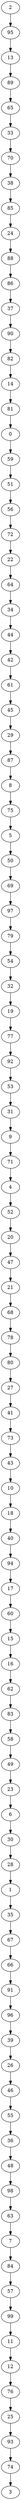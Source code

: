digraph {
	0 [label = 0]
	1 [label = 1]
	2 [label = 2]
	3 [label = 3]
	4 [label = 4]
	5 [label = 5]
	6 [label = 6]
	7 [label = 7]
	8 [label = 8]
	9 [label = 9]
	10 [label = 10]
	11 [label = 11]
	12 [label = 12]
	13 [label = 13]
	14 [label = 14]
	15 [label = 15]
	16 [label = 16]
	17 [label = 17]
	18 [label = 18]
	19 [label = 19]
	20 [label = 20]
	21 [label = 21]
	22 [label = 22]
	23 [label = 23]
	24 [label = 24]
	25 [label = 25]
	26 [label = 26]
	27 [label = 27]
	28 [label = 28]
	29 [label = 29]
	30 [label = 30]
	31 [label = 31]
	32 [label = 32]
	33 [label = 33]
	34 [label = 34]
	35 [label = 35]
	36 [label = 36]
	37 [label = 37]
	38 [label = 38]
	39 [label = 39]
	40 [label = 40]
	41 [label = 41]
	42 [label = 42]
	43 [label = 43]
	44 [label = 44]
	45 [label = 45]
	46 [label = 46]
	47 [label = 47]
	48 [label = 48]
	49 [label = 49]
	50 [label = 50]
	51 [label = 51]
	52 [label = 52]
	53 [label = 53]
	54 [label = 54]
	55 [label = 55]
	56 [label = 56]
	57 [label = 57]
	58 [label = 58]
	59 [label = 59]
	60 [label = 60]
	61 [label = 61]
	62 [label = 62]
	63 [label = 63]
	64 [label = 64]
	65 [label = 65]
	66 [label = 66]
	67 [label = 67]
	68 [label = 68]
	69 [label = 69]
	70 [label = 70]
	71 [label = 71]
	72 [label = 72]
	73 [label = 73]
	74 [label = 74]
	75 [label = 75]
	76 [label = 76]
	77 [label = 77]
	78 [label = 78]
	79 [label = 79]
	80 [label = 80]
	81 [label = 81]
	82 [label = 82]
	83 [label = 83]
	84 [label = 84]
	85 [label = 85]
	86 [label = 86]
	87 [label = 87]
	88 [label = 88]
	89 [label = 89]
	90 [label = 90]
	91 [label = 91]
	92 [label = 92]
	93 [label = 93]
	94 [label = 94]
	95 [label = 95]
	96 [label = 96]
	97 [label = 97]
	98 [label = 98]
	99 [label = 99]
	2->95;
	95->13;
	13->89;
	89->65;
	65->33;
	33->70;
	70->38;
	38->85;
	85->24;
	24->88;
	88->86;
	86->37;
	37->90;
	90->82;
	82->14;
	14->81;
	81->0;
	0->59;
	59->51;
	51->56;
	56->72;
	72->22;
	22->64;
	64->34;
	34->44;
	44->42;
	42->61;
	61->45;
	45->29;
	29->87;
	87->8;
	8->75;
	75->5;
	5->50;
	50->69;
	69->97;
	97->79;
	79->54;
	54->32;
	32->19;
	19->77;
	77->92;
	92->53;
	53->31;
	31->9;
	9->71;
	71->4;
	4->52;
	52->20;
	20->47;
	47->21;
	21->68;
	68->78;
	78->80;
	80->27;
	27->41;
	41->73;
	73->43;
	43->10;
	10->18;
	18->40;
	40->94;
	94->17;
	17->60;
	60->15;
	15->16;
	16->62;
	62->83;
	83->58;
	58->49;
	49->23;
	23->6;
	6->30;
	30->28;
	28->1;
	1->35;
	35->67;
	67->66;
	66->91;
	91->96;
	96->39;
	39->26;
	26->46;
	46->55;
	55->36;
	36->48;
	48->98;
	98->63;
	63->7;
	7->84;
	84->57;
	57->99;
	99->11;
	11->12;
	12->76;
	76->25;
	25->93;
	93->74;
	74->3;
}